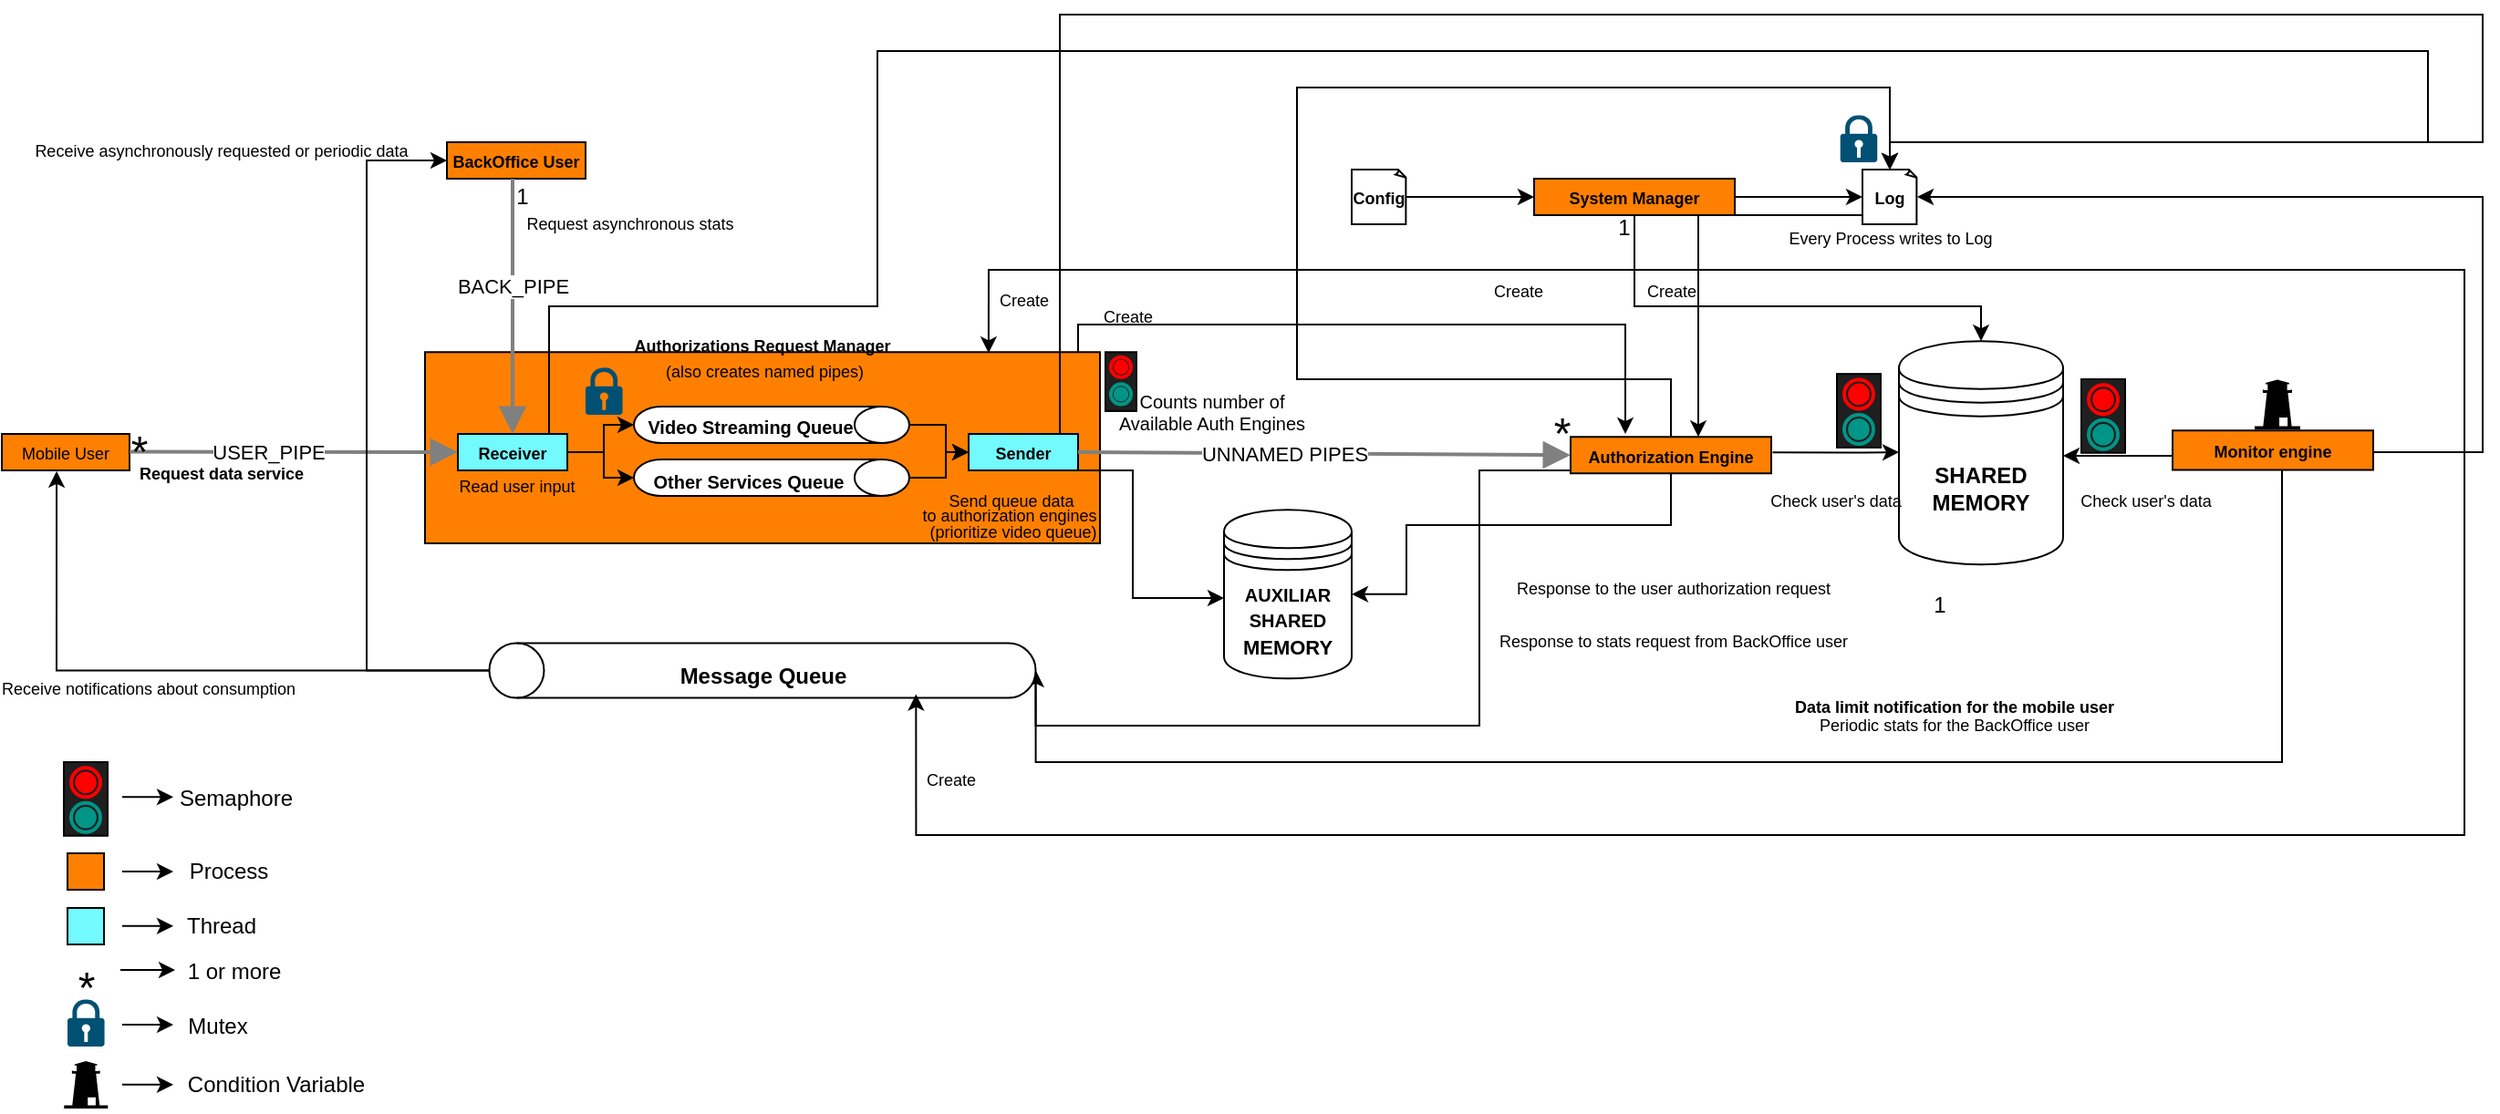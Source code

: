 <mxfile version="24.3.1" type="device">
  <diagram name="Page-1" id="FL82TSBoPm-eaRzAIv_8">
    <mxGraphModel dx="1059" dy="1589" grid="1" gridSize="10" guides="1" tooltips="1" connect="1" arrows="1" fold="1" page="1" pageScale="1" pageWidth="850" pageHeight="1100" math="0" shadow="0">
      <root>
        <mxCell id="0" />
        <mxCell id="1" parent="0" />
        <mxCell id="P8g3ugf__SappCPVDkcM-5" value="&lt;font style=&quot;font-size: 9px;&quot;&gt;Mobile User&lt;/font&gt;" style="rounded=0;whiteSpace=wrap;html=1;fillColor=#FF8000;" parent="1" vertex="1">
          <mxGeometry x="40" y="180" width="70" height="20" as="geometry" />
        </mxCell>
        <mxCell id="hxlqznGmigR07-VnnOmS-10" style="edgeStyle=orthogonalEdgeStyle;rounded=0;orthogonalLoop=1;jettySize=auto;html=1;" parent="1" source="jU4diwvXnVPjl-JNsbiU-17" edge="1">
          <mxGeometry relative="1" as="geometry">
            <mxPoint x="930" y="180" as="targetPoint" />
            <Array as="points">
              <mxPoint x="630" y="120" />
              <mxPoint x="930" y="120" />
              <mxPoint x="930" y="180" />
            </Array>
          </mxGeometry>
        </mxCell>
        <mxCell id="jU4diwvXnVPjl-JNsbiU-17" value="&lt;div&gt;&lt;b&gt;&lt;font style=&quot;font-size: 9px;&quot;&gt;Authorizations Request Manager&lt;/font&gt;&lt;/b&gt;&lt;/div&gt;&lt;div&gt;&lt;font style=&quot;font-size: 9px;&quot;&gt;&amp;nbsp;(also creates named pipes)&lt;/font&gt;&lt;br&gt;&lt;/div&gt;&lt;br&gt;&lt;div&gt;&lt;br&gt;&lt;/div&gt;&lt;div&gt;&lt;br&gt;&lt;/div&gt;&lt;div&gt;&lt;br&gt;&lt;/div&gt;&lt;div&gt;&lt;br&gt;&lt;/div&gt;&lt;div&gt;&lt;br&gt;&lt;/div&gt;&lt;div&gt;&lt;br&gt;&lt;/div&gt;" style="rounded=0;whiteSpace=wrap;html=1;fillColor=#FF8000;" parent="1" vertex="1">
          <mxGeometry x="272" y="135.13" width="370" height="104.87" as="geometry" />
        </mxCell>
        <mxCell id="jU4diwvXnVPjl-JNsbiU-7" value="" style="edgeStyle=none;html=1;strokeColor=#808080;endArrow=block;endSize=10;dashed=0;verticalAlign=bottom;strokeWidth=2;rounded=0;entryX=0;entryY=0.5;entryDx=0;entryDy=0;" parent="1" target="jU4diwvXnVPjl-JNsbiU-19" edge="1">
          <mxGeometry width="160" relative="1" as="geometry">
            <mxPoint x="110" y="189.8" as="sourcePoint" />
            <mxPoint x="240" y="190" as="targetPoint" />
          </mxGeometry>
        </mxCell>
        <mxCell id="jU4diwvXnVPjl-JNsbiU-9" value="USER_PIPE" style="edgeLabel;html=1;align=center;verticalAlign=middle;resizable=0;points=[];" parent="jU4diwvXnVPjl-JNsbiU-7" vertex="1" connectable="0">
          <mxGeometry x="-0.163" relative="1" as="geometry">
            <mxPoint as="offset" />
          </mxGeometry>
        </mxCell>
        <mxCell id="jU4diwvXnVPjl-JNsbiU-12" value="&lt;font style=&quot;font-size: 24px;&quot;&gt;*&lt;/font&gt;" style="text;html=1;align=center;verticalAlign=middle;resizable=0;points=[];autosize=1;strokeColor=none;fillColor=none;" parent="1" vertex="1">
          <mxGeometry x="100" y="170" width="30" height="40" as="geometry" />
        </mxCell>
        <mxCell id="jU4diwvXnVPjl-JNsbiU-19" value="&lt;b&gt;&lt;font style=&quot;font-size: 9px;&quot;&gt;Receiver&lt;/font&gt;&lt;/b&gt;" style="rounded=0;whiteSpace=wrap;html=1;fillColor=#73FAFF;" parent="1" vertex="1">
          <mxGeometry x="290" y="180" width="60" height="20" as="geometry" />
        </mxCell>
        <mxCell id="jU4diwvXnVPjl-JNsbiU-44" style="edgeStyle=orthogonalEdgeStyle;rounded=0;orthogonalLoop=1;jettySize=auto;html=1;entryX=0;entryY=0.5;entryDx=0;entryDy=0;" parent="1" source="jU4diwvXnVPjl-JNsbiU-24" target="jU4diwvXnVPjl-JNsbiU-34" edge="1">
          <mxGeometry relative="1" as="geometry" />
        </mxCell>
        <mxCell id="jU4diwvXnVPjl-JNsbiU-24" value="" style="shape=cylinder3;whiteSpace=wrap;html=1;boundedLbl=1;backgroundOutline=1;size=15;rotation=90;" parent="1" vertex="1">
          <mxGeometry x="451.99" y="99.53" width="20" height="150.95" as="geometry" />
        </mxCell>
        <mxCell id="jU4diwvXnVPjl-JNsbiU-28" value="&lt;div&gt;&lt;b&gt;SHARED&lt;/b&gt;&lt;/div&gt;&lt;div&gt;&lt;b&gt;MEMORY&lt;br&gt;&lt;/b&gt;&lt;/div&gt;" style="shape=datastore;whiteSpace=wrap;html=1;" parent="1" vertex="1">
          <mxGeometry x="1080" y="129.08" width="90" height="122.55" as="geometry" />
        </mxCell>
        <mxCell id="jU4diwvXnVPjl-JNsbiU-30" value="&lt;font style=&quot;font-size: 10px;&quot;&gt;Video Streaming Queue&lt;/font&gt;" style="text;strokeColor=none;fillColor=none;html=1;fontSize=24;fontStyle=1;verticalAlign=middle;align=center;" parent="1" vertex="1">
          <mxGeometry x="399" y="151.75" width="101" height="40" as="geometry" />
        </mxCell>
        <mxCell id="jU4diwvXnVPjl-JNsbiU-47" style="edgeStyle=orthogonalEdgeStyle;rounded=0;orthogonalLoop=1;jettySize=auto;html=1;entryX=0;entryY=0.5;entryDx=0;entryDy=0;" parent="1" source="jU4diwvXnVPjl-JNsbiU-45" target="jU4diwvXnVPjl-JNsbiU-34" edge="1">
          <mxGeometry relative="1" as="geometry" />
        </mxCell>
        <mxCell id="jU4diwvXnVPjl-JNsbiU-45" value="" style="shape=cylinder3;whiteSpace=wrap;html=1;boundedLbl=1;backgroundOutline=1;size=15;rotation=90;" parent="1" vertex="1">
          <mxGeometry x="451.99" y="128.53" width="20" height="150.95" as="geometry" />
        </mxCell>
        <mxCell id="jU4diwvXnVPjl-JNsbiU-32" value="&lt;font style=&quot;font-size: 10px;&quot;&gt;Other Services Queue&lt;br&gt;&lt;/font&gt;" style="text;strokeColor=none;fillColor=none;html=1;fontSize=24;fontStyle=1;verticalAlign=middle;align=center;" parent="1" vertex="1">
          <mxGeometry x="399" y="181.63" width="100" height="40" as="geometry" />
        </mxCell>
        <mxCell id="dbfNOSFVllEaUx88C3-K-10" style="edgeStyle=orthogonalEdgeStyle;rounded=0;orthogonalLoop=1;jettySize=auto;html=1;entryX=0.5;entryY=0;entryDx=0;entryDy=0;entryPerimeter=0;" parent="1" source="jU4diwvXnVPjl-JNsbiU-34" target="jU4diwvXnVPjl-JNsbiU-77" edge="1">
          <mxGeometry relative="1" as="geometry">
            <mxPoint x="1080" y="-40" as="targetPoint" />
            <Array as="points">
              <mxPoint x="620" y="-50" />
              <mxPoint x="1400" y="-50" />
              <mxPoint x="1400" y="20" />
              <mxPoint x="1075" y="20" />
            </Array>
          </mxGeometry>
        </mxCell>
        <mxCell id="hxlqznGmigR07-VnnOmS-8" style="edgeStyle=orthogonalEdgeStyle;rounded=0;orthogonalLoop=1;jettySize=auto;html=1;" parent="1" source="jU4diwvXnVPjl-JNsbiU-34" target="wo505oq4jTNtcLupM2g--77" edge="1">
          <mxGeometry relative="1" as="geometry">
            <mxPoint x="690" y="200" as="targetPoint" />
            <Array as="points">
              <mxPoint x="660" y="200" />
              <mxPoint x="660" y="270" />
            </Array>
          </mxGeometry>
        </mxCell>
        <mxCell id="jU4diwvXnVPjl-JNsbiU-34" value="&lt;b&gt;&lt;font style=&quot;font-size: 9px;&quot;&gt;Sender&lt;/font&gt;&lt;/b&gt;" style="rounded=0;whiteSpace=wrap;html=1;fillColor=#73FAFF;" parent="1" vertex="1">
          <mxGeometry x="570" y="180" width="60" height="20" as="geometry" />
        </mxCell>
        <mxCell id="jU4diwvXnVPjl-JNsbiU-37" style="edgeStyle=orthogonalEdgeStyle;rounded=0;orthogonalLoop=1;jettySize=auto;html=1;entryX=0.5;entryY=1;entryDx=0;entryDy=0;entryPerimeter=0;" parent="1" source="jU4diwvXnVPjl-JNsbiU-19" target="jU4diwvXnVPjl-JNsbiU-24" edge="1">
          <mxGeometry relative="1" as="geometry" />
        </mxCell>
        <mxCell id="jU4diwvXnVPjl-JNsbiU-46" style="edgeStyle=orthogonalEdgeStyle;rounded=0;orthogonalLoop=1;jettySize=auto;html=1;entryX=0.5;entryY=1;entryDx=0;entryDy=0;entryPerimeter=0;" parent="1" source="jU4diwvXnVPjl-JNsbiU-19" target="jU4diwvXnVPjl-JNsbiU-45" edge="1">
          <mxGeometry relative="1" as="geometry" />
        </mxCell>
        <mxCell id="jU4diwvXnVPjl-JNsbiU-69" style="edgeStyle=orthogonalEdgeStyle;rounded=0;orthogonalLoop=1;jettySize=auto;html=1;entryX=0.5;entryY=1;entryDx=0;entryDy=0;entryPerimeter=0;" parent="1" source="jU4diwvXnVPjl-JNsbiU-48" target="jU4diwvXnVPjl-JNsbiU-61" edge="1">
          <mxGeometry relative="1" as="geometry">
            <mxPoint x="786" y="350" as="targetPoint" />
            <Array as="points">
              <mxPoint x="850" y="200" />
              <mxPoint x="850" y="340" />
              <mxPoint x="607" y="340" />
            </Array>
          </mxGeometry>
        </mxCell>
        <mxCell id="dbfNOSFVllEaUx88C3-K-12" style="edgeStyle=orthogonalEdgeStyle;rounded=0;orthogonalLoop=1;jettySize=auto;html=1;entryX=0.5;entryY=0;entryDx=0;entryDy=0;entryPerimeter=0;" parent="1" source="jU4diwvXnVPjl-JNsbiU-48" target="jU4diwvXnVPjl-JNsbiU-77" edge="1">
          <mxGeometry relative="1" as="geometry">
            <mxPoint x="1070" y="-20" as="targetPoint" />
            <Array as="points">
              <mxPoint x="955" y="150" />
              <mxPoint x="750" y="150" />
              <mxPoint x="750" y="-10" />
              <mxPoint x="1075" y="-10" />
            </Array>
          </mxGeometry>
        </mxCell>
        <mxCell id="jU4diwvXnVPjl-JNsbiU-49" value="&lt;font style=&quot;font-size: 24px;&quot;&gt;*&lt;/font&gt;" style="text;html=1;align=center;verticalAlign=middle;resizable=0;points=[];autosize=1;strokeColor=none;fillColor=none;" parent="1" vertex="1">
          <mxGeometry x="880" y="159.75" width="30" height="40" as="geometry" />
        </mxCell>
        <mxCell id="jU4diwvXnVPjl-JNsbiU-52" value="&lt;b&gt;&lt;font style=&quot;font-size: 9px;&quot;&gt;BackOffice User&lt;/font&gt;&lt;/b&gt;" style="rounded=0;whiteSpace=wrap;html=1;fillColor=#FF8000;" parent="1" vertex="1">
          <mxGeometry x="284" y="20" width="76" height="20" as="geometry" />
        </mxCell>
        <mxCell id="jU4diwvXnVPjl-JNsbiU-53" value="" style="edgeStyle=none;html=1;strokeColor=#808080;endArrow=block;endSize=10;dashed=0;verticalAlign=bottom;strokeWidth=2;rounded=0;entryX=0.5;entryY=0;entryDx=0;entryDy=0;" parent="1" target="jU4diwvXnVPjl-JNsbiU-19" edge="1">
          <mxGeometry width="160" relative="1" as="geometry">
            <mxPoint x="320" y="40" as="sourcePoint" />
            <mxPoint x="306.76" y="110" as="targetPoint" />
          </mxGeometry>
        </mxCell>
        <mxCell id="jU4diwvXnVPjl-JNsbiU-54" value="BACK_PIPE" style="edgeLabel;html=1;align=center;verticalAlign=middle;resizable=0;points=[];" parent="jU4diwvXnVPjl-JNsbiU-53" vertex="1" connectable="0">
          <mxGeometry x="-0.163" relative="1" as="geometry">
            <mxPoint as="offset" />
          </mxGeometry>
        </mxCell>
        <mxCell id="jU4diwvXnVPjl-JNsbiU-57" value="1" style="text;html=1;align=center;verticalAlign=middle;resizable=0;points=[];autosize=1;strokeColor=none;fillColor=none;" parent="1" vertex="1">
          <mxGeometry x="310" y="35" width="30" height="30" as="geometry" />
        </mxCell>
        <mxCell id="jU4diwvXnVPjl-JNsbiU-65" style="edgeStyle=orthogonalEdgeStyle;rounded=0;orthogonalLoop=1;jettySize=auto;html=1;entryX=0.5;entryY=1;entryDx=0;entryDy=0;entryPerimeter=0;" parent="1" target="jU4diwvXnVPjl-JNsbiU-61" edge="1">
          <mxGeometry relative="1" as="geometry">
            <mxPoint x="610" y="310" as="targetPoint" />
            <mxPoint x="1290" y="200" as="sourcePoint" />
            <Array as="points">
              <mxPoint x="1290" y="200" />
              <mxPoint x="1290" y="360" />
              <mxPoint x="607" y="360" />
            </Array>
          </mxGeometry>
        </mxCell>
        <mxCell id="jU4diwvXnVPjl-JNsbiU-60" style="edgeStyle=orthogonalEdgeStyle;rounded=0;orthogonalLoop=1;jettySize=auto;html=1;exitX=0.182;exitY=0.825;exitDx=0;exitDy=0;exitPerimeter=0;" parent="1" source="wo505oq4jTNtcLupM2g--2" edge="1">
          <mxGeometry relative="1" as="geometry">
            <mxPoint x="1030" y="190.75" as="sourcePoint" />
            <mxPoint x="1170" y="192" as="targetPoint" />
            <Array as="points">
              <mxPoint x="1230" y="196" />
              <mxPoint x="1230" y="192" />
            </Array>
          </mxGeometry>
        </mxCell>
        <mxCell id="jU4diwvXnVPjl-JNsbiU-75" style="edgeStyle=orthogonalEdgeStyle;rounded=0;orthogonalLoop=1;jettySize=auto;html=1;entryX=0.429;entryY=1.02;entryDx=0;entryDy=0;entryPerimeter=0;" parent="1" source="jU4diwvXnVPjl-JNsbiU-61" target="P8g3ugf__SappCPVDkcM-5" edge="1">
          <mxGeometry relative="1" as="geometry">
            <mxPoint x="60" y="309.76" as="targetPoint" />
            <Array as="points">
              <mxPoint x="70" y="310" />
            </Array>
          </mxGeometry>
        </mxCell>
        <mxCell id="jU4diwvXnVPjl-JNsbiU-76" style="edgeStyle=orthogonalEdgeStyle;rounded=0;orthogonalLoop=1;jettySize=auto;html=1;entryX=0;entryY=0.5;entryDx=0;entryDy=0;" parent="1" source="jU4diwvXnVPjl-JNsbiU-61" target="jU4diwvXnVPjl-JNsbiU-52" edge="1">
          <mxGeometry relative="1" as="geometry">
            <mxPoint x="280" y="30" as="targetPoint" />
            <Array as="points">
              <mxPoint x="240" y="310" />
              <mxPoint x="240" y="30" />
            </Array>
          </mxGeometry>
        </mxCell>
        <mxCell id="jU4diwvXnVPjl-JNsbiU-61" value="" style="shape=cylinder3;whiteSpace=wrap;html=1;boundedLbl=1;backgroundOutline=1;size=15;rotation=-90;" parent="1" vertex="1">
          <mxGeometry x="441.99" y="160" width="30" height="299.52" as="geometry" />
        </mxCell>
        <mxCell id="jU4diwvXnVPjl-JNsbiU-64" value="&lt;font style=&quot;font-size: 12px;&quot;&gt;Message Queue&lt;font&gt;&lt;br&gt;&lt;/font&gt;&lt;/font&gt;" style="text;strokeColor=none;fillColor=none;html=1;fontSize=24;fontStyle=1;verticalAlign=middle;align=center;" parent="1" vertex="1">
          <mxGeometry x="406.99" y="288.76" width="100" height="40" as="geometry" />
        </mxCell>
        <mxCell id="jU4diwvXnVPjl-JNsbiU-66" value="&lt;div&gt;&lt;font style=&quot;font-size: 9px;&quot;&gt;Data limit notification for the mobile user&lt;/font&gt;&lt;/div&gt;" style="text;strokeColor=none;fillColor=none;html=1;fontSize=24;fontStyle=1;verticalAlign=middle;align=center;" parent="1" vertex="1">
          <mxGeometry x="960" y="300" width="300" height="50" as="geometry" />
        </mxCell>
        <mxCell id="jU4diwvXnVPjl-JNsbiU-68" value="&lt;div&gt;&lt;font style=&quot;font-size: 9px;&quot;&gt;Periodic stats for the BackOffice user&lt;font&gt;&lt;br&gt;&lt;/font&gt;&lt;/font&gt;&lt;/div&gt;" style="text;strokeColor=none;fillColor=none;html=1;fontSize=24;fontStyle=0;verticalAlign=middle;align=center;" parent="1" vertex="1">
          <mxGeometry x="960" y="310" width="300" height="50" as="geometry" />
        </mxCell>
        <mxCell id="jU4diwvXnVPjl-JNsbiU-71" value="&lt;div&gt;&lt;font style=&quot;font-size: 9px;&quot;&gt;Response to the user authorization request&lt;font&gt;&lt;font&gt;&lt;br&gt;&lt;/font&gt;&lt;/font&gt;&lt;/font&gt;&lt;/div&gt;&lt;div&gt;&lt;font style=&quot;font-size: 9px;&quot;&gt;&lt;font&gt;&lt;font&gt;Response to stats request from BackOffice user&lt;br&gt;&lt;/font&gt;&lt;/font&gt;&lt;/font&gt;&lt;/div&gt;" style="text;strokeColor=none;fillColor=none;html=1;fontSize=24;fontStyle=0;verticalAlign=middle;align=center;rotation=0;" parent="1" vertex="1">
          <mxGeometry x="886" y="258.76" width="140" height="30" as="geometry" />
        </mxCell>
        <mxCell id="jU4diwvXnVPjl-JNsbiU-74" style="edgeStyle=orthogonalEdgeStyle;rounded=0;orthogonalLoop=1;jettySize=auto;html=1;entryX=0.835;entryY=0.005;entryDx=0;entryDy=0;entryPerimeter=0;" parent="1" target="jU4diwvXnVPjl-JNsbiU-17" edge="1">
          <mxGeometry relative="1" as="geometry">
            <mxPoint x="900.86" y="60" as="sourcePoint" />
            <mxPoint x="580" y="80" as="targetPoint" />
            <Array as="points">
              <mxPoint x="935" y="60" />
              <mxPoint x="935" y="90" />
              <mxPoint x="581" y="90" />
            </Array>
          </mxGeometry>
        </mxCell>
        <mxCell id="jU4diwvXnVPjl-JNsbiU-91" style="edgeStyle=orthogonalEdgeStyle;rounded=0;orthogonalLoop=1;jettySize=auto;html=1;entryX=0.5;entryY=0;entryDx=0;entryDy=0;" parent="1" source="jU4diwvXnVPjl-JNsbiU-73" target="jU4diwvXnVPjl-JNsbiU-28" edge="1">
          <mxGeometry relative="1" as="geometry">
            <Array as="points">
              <mxPoint x="935" y="110" />
              <mxPoint x="1125" y="110" />
            </Array>
          </mxGeometry>
        </mxCell>
        <mxCell id="jU4diwvXnVPjl-JNsbiU-92" style="edgeStyle=orthogonalEdgeStyle;rounded=0;orthogonalLoop=1;jettySize=auto;html=1;" parent="1" source="fTc552RHnCqsJCtwMoLn-5" target="jU4diwvXnVPjl-JNsbiU-48" edge="1">
          <mxGeometry relative="1" as="geometry">
            <mxPoint x="969.96" y="180" as="targetPoint" />
            <mxPoint x="1010" y="60" as="sourcePoint" />
            <Array as="points">
              <mxPoint x="970" y="60" />
            </Array>
          </mxGeometry>
        </mxCell>
        <mxCell id="jU4diwvXnVPjl-JNsbiU-98" style="edgeStyle=orthogonalEdgeStyle;rounded=0;orthogonalLoop=1;jettySize=auto;html=1;entryX=0.066;entryY=0.781;entryDx=0;entryDy=0;entryPerimeter=0;" parent="1" source="jU4diwvXnVPjl-JNsbiU-81" target="jU4diwvXnVPjl-JNsbiU-61" edge="1">
          <mxGeometry relative="1" as="geometry">
            <mxPoint x="540" y="330" as="targetPoint" />
            <mxPoint x="962.5" y="80" as="sourcePoint" />
            <Array as="points">
              <mxPoint x="935" y="90" />
              <mxPoint x="1390" y="90" />
              <mxPoint x="1390" y="400" />
              <mxPoint x="541" y="400" />
            </Array>
          </mxGeometry>
        </mxCell>
        <mxCell id="jU4diwvXnVPjl-JNsbiU-73" value="&lt;b&gt;&lt;font style=&quot;font-size: 9px;&quot;&gt;System Manager&lt;font&gt;&lt;font&gt;&lt;br&gt;&lt;/font&gt;&lt;/font&gt;&lt;/font&gt;&lt;/b&gt;" style="rounded=0;whiteSpace=wrap;html=1;fillColor=#FF8000;" parent="1" vertex="1">
          <mxGeometry x="880" y="40" width="110" height="20" as="geometry" />
        </mxCell>
        <mxCell id="jU4diwvXnVPjl-JNsbiU-77" value="&lt;b&gt;&lt;font style=&quot;font-size: 9px;&quot;&gt;Log&lt;/font&gt;&lt;/b&gt;" style="whiteSpace=wrap;html=1;shape=mxgraph.basic.document" parent="1" vertex="1">
          <mxGeometry x="1060" y="35" width="30" height="30" as="geometry" />
        </mxCell>
        <mxCell id="jU4diwvXnVPjl-JNsbiU-79" style="edgeStyle=orthogonalEdgeStyle;rounded=0;orthogonalLoop=1;jettySize=auto;html=1;" parent="1" source="jU4diwvXnVPjl-JNsbiU-78" target="jU4diwvXnVPjl-JNsbiU-73" edge="1">
          <mxGeometry relative="1" as="geometry" />
        </mxCell>
        <mxCell id="jU4diwvXnVPjl-JNsbiU-78" value="&lt;b&gt;&lt;font style=&quot;font-size: 9px;&quot;&gt;Config&lt;/font&gt;&lt;/b&gt;" style="whiteSpace=wrap;html=1;shape=mxgraph.basic.document" parent="1" vertex="1">
          <mxGeometry x="780" y="35" width="30" height="30" as="geometry" />
        </mxCell>
        <mxCell id="jU4diwvXnVPjl-JNsbiU-80" style="edgeStyle=orthogonalEdgeStyle;rounded=0;orthogonalLoop=1;jettySize=auto;html=1;entryX=0;entryY=0.5;entryDx=0;entryDy=0;entryPerimeter=0;" parent="1" source="jU4diwvXnVPjl-JNsbiU-73" target="jU4diwvXnVPjl-JNsbiU-77" edge="1">
          <mxGeometry relative="1" as="geometry" />
        </mxCell>
        <mxCell id="jU4diwvXnVPjl-JNsbiU-81" value="1" style="text;html=1;align=center;verticalAlign=middle;resizable=0;points=[];autosize=1;strokeColor=none;fillColor=none;" parent="1" vertex="1">
          <mxGeometry x="914" y="52" width="30" height="30" as="geometry" />
        </mxCell>
        <mxCell id="jU4diwvXnVPjl-JNsbiU-84" value="&lt;div&gt;&lt;font style=&quot;font-size: 9px;&quot;&gt;Request data service &lt;/font&gt;&lt;/div&gt;" style="text;strokeColor=none;fillColor=none;html=1;fontSize=24;fontStyle=1;verticalAlign=middle;align=center;rotation=0;" parent="1" vertex="1">
          <mxGeometry x="90" y="181.63" width="140" height="30" as="geometry" />
        </mxCell>
        <mxCell id="jU4diwvXnVPjl-JNsbiU-85" value="&lt;div&gt;&lt;font style=&quot;font-size: 9px;&quot;&gt;&lt;span style=&quot;font-weight: normal;&quot;&gt;Receive notifications about consumption&lt;/span&gt;&lt;br&gt;&lt;/font&gt;&lt;/div&gt;" style="text;strokeColor=none;fillColor=none;html=1;fontSize=24;fontStyle=1;verticalAlign=middle;align=center;rotation=0;" parent="1" vertex="1">
          <mxGeometry x="50" y="300" width="140" height="30" as="geometry" />
        </mxCell>
        <mxCell id="jU4diwvXnVPjl-JNsbiU-86" value="&lt;div&gt;&lt;font style=&quot;font-size: 9px;&quot;&gt;&lt;span style=&quot;font-weight: normal;&quot;&gt;Request asynchronous stats&lt;/span&gt;&lt;br&gt;&lt;/font&gt;&lt;/div&gt;" style="text;strokeColor=none;fillColor=none;html=1;fontSize=24;fontStyle=1;verticalAlign=middle;align=center;rotation=0;" parent="1" vertex="1">
          <mxGeometry x="313.99" y="45" width="140" height="30" as="geometry" />
        </mxCell>
        <mxCell id="jU4diwvXnVPjl-JNsbiU-87" value="&lt;div&gt;&lt;font style=&quot;font-size: 9px;&quot;&gt;Receive asynchronously requested or periodic data &lt;/font&gt;&lt;/div&gt;" style="text;strokeColor=none;fillColor=none;html=1;fontSize=24;fontStyle=0;verticalAlign=middle;align=center;rotation=0;" parent="1" vertex="1">
          <mxGeometry x="90" y="5" width="140" height="30" as="geometry" />
        </mxCell>
        <mxCell id="jU4diwvXnVPjl-JNsbiU-89" value="&lt;div&gt;&lt;font style=&quot;font-size: 9px;&quot;&gt;Create &lt;/font&gt;&lt;/div&gt;" style="text;strokeColor=none;fillColor=none;html=1;fontSize=24;fontStyle=0;verticalAlign=middle;align=center;rotation=0;" parent="1" vertex="1">
          <mxGeometry x="490" y="350" width="140" height="30" as="geometry" />
        </mxCell>
        <mxCell id="jU4diwvXnVPjl-JNsbiU-93" value="&lt;div&gt;&lt;font style=&quot;font-size: 9px;&quot;&gt;Create &lt;/font&gt;&lt;/div&gt;" style="text;strokeColor=none;fillColor=none;html=1;fontSize=24;fontStyle=0;verticalAlign=middle;align=center;rotation=0;" parent="1" vertex="1">
          <mxGeometry x="856" y="82" width="30" height="30" as="geometry" />
        </mxCell>
        <mxCell id="jU4diwvXnVPjl-JNsbiU-94" value="&lt;div&gt;&lt;font style=&quot;font-size: 9px;&quot;&gt;Create &lt;/font&gt;&lt;/div&gt;" style="text;strokeColor=none;fillColor=none;html=1;fontSize=24;fontStyle=0;verticalAlign=middle;align=center;rotation=0;" parent="1" vertex="1">
          <mxGeometry x="585" y="87.45" width="30" height="30" as="geometry" />
        </mxCell>
        <mxCell id="jU4diwvXnVPjl-JNsbiU-104" value="&lt;div&gt;&lt;font style=&quot;font-size: 9px;&quot;&gt;Create &lt;/font&gt;&lt;/div&gt;" style="text;strokeColor=none;fillColor=none;html=1;fontSize=24;fontStyle=0;verticalAlign=middle;align=center;rotation=0;" parent="1" vertex="1">
          <mxGeometry x="642" y="96.42" width="30" height="30" as="geometry" />
        </mxCell>
        <mxCell id="jU4diwvXnVPjl-JNsbiU-106" value="&lt;div&gt;&lt;font style=&quot;font-size: 9px;&quot;&gt;&lt;span style=&quot;font-weight: normal;&quot;&gt;Check user&#39;s data&lt;/span&gt;&lt;br&gt;&lt;/font&gt;&lt;/div&gt;" style="text;strokeColor=none;fillColor=none;html=1;fontSize=24;fontStyle=1;verticalAlign=middle;align=center;rotation=0;" parent="1" vertex="1">
          <mxGeometry x="1030" y="196.95" width="30" height="30" as="geometry" />
        </mxCell>
        <mxCell id="dbfNOSFVllEaUx88C3-K-11" style="edgeStyle=orthogonalEdgeStyle;rounded=0;orthogonalLoop=1;jettySize=auto;html=1;entryX=0.5;entryY=0;entryDx=0;entryDy=0;entryPerimeter=0;" parent="1" target="jU4diwvXnVPjl-JNsbiU-77" edge="1">
          <mxGeometry relative="1" as="geometry">
            <mxPoint x="570" y="-30" as="targetPoint" />
            <mxPoint x="330" y="180" as="sourcePoint" />
            <Array as="points">
              <mxPoint x="340" y="180" />
              <mxPoint x="340" y="110" />
              <mxPoint x="520" y="110" />
              <mxPoint x="520" y="-30" />
              <mxPoint x="1370" y="-30" />
              <mxPoint x="1370" y="20" />
              <mxPoint x="1075" y="20" />
            </Array>
          </mxGeometry>
        </mxCell>
        <mxCell id="jU4diwvXnVPjl-JNsbiU-108" value="&lt;div&gt;&lt;font style=&quot;font-size: 9px;&quot;&gt;&lt;span style=&quot;font-weight: normal;&quot;&gt;Read user input&lt;/span&gt;&lt;br&gt;&lt;/font&gt;&lt;/div&gt;" style="text;strokeColor=none;fillColor=none;html=1;fontSize=24;fontStyle=1;verticalAlign=middle;align=center;rotation=0;" parent="1" vertex="1">
          <mxGeometry x="252" y="188.75" width="140" height="30" as="geometry" />
        </mxCell>
        <mxCell id="jU4diwvXnVPjl-JNsbiU-109" value="&lt;div&gt;&lt;font style=&quot;font-size: 9px;&quot;&gt;&lt;span style=&quot;font-weight: normal;&quot;&gt;Send queue data &lt;/span&gt;&lt;/font&gt;&lt;/div&gt;" style="text;strokeColor=none;fillColor=none;html=1;fontSize=24;fontStyle=1;verticalAlign=middle;align=center;rotation=0;" parent="1" vertex="1">
          <mxGeometry x="539.05" y="199.75" width="108" height="24.39" as="geometry" />
        </mxCell>
        <mxCell id="jU4diwvXnVPjl-JNsbiU-111" value="&lt;div&gt;&lt;font style=&quot;font-size: 9px;&quot;&gt;&lt;span style=&quot;font-weight: normal;&quot;&gt;to authorization engines&lt;br&gt;&lt;/span&gt;&lt;/font&gt;&lt;/div&gt;" style="text;strokeColor=none;fillColor=none;html=1;fontSize=24;fontStyle=1;verticalAlign=middle;align=center;rotation=0;" parent="1" vertex="1">
          <mxGeometry x="522" y="204.63" width="140" height="30" as="geometry" />
        </mxCell>
        <mxCell id="jU4diwvXnVPjl-JNsbiU-112" value="&lt;div&gt;&lt;font style=&quot;font-size: 9px;&quot;&gt;&lt;span style=&quot;font-weight: normal;&quot;&gt;(prioritize video queue)&lt;br&gt;&lt;/span&gt;&lt;/font&gt;&lt;/div&gt;" style="text;strokeColor=none;fillColor=none;html=1;fontSize=24;fontStyle=1;verticalAlign=middle;align=center;rotation=0;" parent="1" vertex="1">
          <mxGeometry x="524" y="214.39" width="140" height="30" as="geometry" />
        </mxCell>
        <mxCell id="Jxll_ePt-7AtNXlNrAwI-100" value="&lt;div&gt;&lt;font style=&quot;font-size: 9px;&quot;&gt;Create &lt;/font&gt;&lt;/div&gt;" style="text;strokeColor=none;fillColor=none;html=1;fontSize=24;fontStyle=0;verticalAlign=middle;align=center;rotation=0;" parent="1" vertex="1">
          <mxGeometry x="940" y="82" width="30" height="30" as="geometry" />
        </mxCell>
        <mxCell id="fTc552RHnCqsJCtwMoLn-5" value="&lt;div&gt;&lt;font style=&quot;font-size: 9px;&quot;&gt;Every Process writes to Log &lt;/font&gt;&lt;/div&gt;" style="text;strokeColor=none;fillColor=none;html=1;fontSize=24;fontStyle=0;verticalAlign=middle;align=center;rotation=0;" parent="1" vertex="1">
          <mxGeometry x="1060" y="53" width="30" height="30" as="geometry" />
        </mxCell>
        <mxCell id="jCM-vO15EgA7j8KKuvOU-1" value="" style="whiteSpace=wrap;html=1;aspect=fixed;fillColor=#73FAFF;" parent="1" vertex="1">
          <mxGeometry x="76" y="440" width="20" height="20" as="geometry" />
        </mxCell>
        <mxCell id="jCM-vO15EgA7j8KKuvOU-5" value="" style="whiteSpace=wrap;html=1;aspect=fixed;fillColor=#FF8000;strokeColor=#000000;fontColor=#000000;" parent="1" vertex="1">
          <mxGeometry x="76" y="410" width="20" height="20" as="geometry" />
        </mxCell>
        <mxCell id="jCM-vO15EgA7j8KKuvOU-43" value="" style="rounded=0;whiteSpace=wrap;html=1;fillColor=#1F1F1F;" parent="1" vertex="1">
          <mxGeometry x="74" y="360" width="24" height="40.38" as="geometry" />
        </mxCell>
        <mxCell id="jCM-vO15EgA7j8KKuvOU-44" value="" style="dashed=0;labelPosition=right;align=left;shape=mxgraph.gmdl.radiobutton;strokeColor=#009587;fillColor=#009587;strokeWidth=2;aspect=fixed;sketch=0;html=1;" parent="1" vertex="1">
          <mxGeometry x="78" y="382.38" width="16" height="16" as="geometry" />
        </mxCell>
        <mxCell id="jCM-vO15EgA7j8KKuvOU-45" value="" style="dashed=0;labelPosition=right;align=left;shape=mxgraph.gmdl.radiobutton;strokeColor=#FF0000;fillColor=#FF0000;strokeWidth=2;aspect=fixed;sketch=0;html=1;" parent="1" vertex="1">
          <mxGeometry x="78" y="363.14" width="16" height="16" as="geometry" />
        </mxCell>
        <mxCell id="jCM-vO15EgA7j8KKuvOU-46" value="" style="endArrow=classic;html=1;rounded=0;" parent="1" edge="1">
          <mxGeometry width="50" height="50" relative="1" as="geometry">
            <mxPoint x="106" y="420" as="sourcePoint" />
            <mxPoint x="134" y="420" as="targetPoint" />
          </mxGeometry>
        </mxCell>
        <mxCell id="jCM-vO15EgA7j8KKuvOU-47" value="Process" style="text;html=1;align=center;verticalAlign=middle;resizable=0;points=[];autosize=1;strokeColor=none;fillColor=none;" parent="1" vertex="1">
          <mxGeometry x="129" y="405" width="70" height="30" as="geometry" />
        </mxCell>
        <mxCell id="jCM-vO15EgA7j8KKuvOU-48" value="" style="endArrow=classic;html=1;rounded=0;" parent="1" edge="1">
          <mxGeometry width="50" height="50" relative="1" as="geometry">
            <mxPoint x="106" y="449.9" as="sourcePoint" />
            <mxPoint x="134" y="449.9" as="targetPoint" />
          </mxGeometry>
        </mxCell>
        <mxCell id="jCM-vO15EgA7j8KKuvOU-49" value="Thread" style="text;html=1;align=center;verticalAlign=middle;resizable=0;points=[];autosize=1;strokeColor=none;fillColor=none;" parent="1" vertex="1">
          <mxGeometry x="130" y="435" width="60" height="30" as="geometry" />
        </mxCell>
        <mxCell id="jCM-vO15EgA7j8KKuvOU-50" value="" style="endArrow=classic;html=1;rounded=0;" parent="1" edge="1">
          <mxGeometry width="50" height="50" relative="1" as="geometry">
            <mxPoint x="106" y="379.14" as="sourcePoint" />
            <mxPoint x="134" y="379.14" as="targetPoint" />
          </mxGeometry>
        </mxCell>
        <mxCell id="jCM-vO15EgA7j8KKuvOU-51" value="Semaphore" style="text;html=1;align=center;verticalAlign=middle;resizable=0;points=[];autosize=1;strokeColor=none;fillColor=none;" parent="1" vertex="1">
          <mxGeometry x="123" y="365.19" width="90" height="30" as="geometry" />
        </mxCell>
        <mxCell id="WA-7Djyi4mXW4e73ysLg-1" value="&lt;font style=&quot;font-size: 24px;&quot;&gt;*&lt;/font&gt;" style="text;html=1;align=center;verticalAlign=middle;resizable=0;points=[];autosize=1;strokeColor=none;fillColor=none;" parent="1" vertex="1">
          <mxGeometry x="71" y="464" width="30" height="40" as="geometry" />
        </mxCell>
        <mxCell id="WA-7Djyi4mXW4e73ysLg-3" value="" style="endArrow=classic;html=1;rounded=0;" parent="1" edge="1">
          <mxGeometry width="50" height="50" relative="1" as="geometry">
            <mxPoint x="105" y="474" as="sourcePoint" />
            <mxPoint x="135" y="474" as="targetPoint" />
          </mxGeometry>
        </mxCell>
        <mxCell id="WA-7Djyi4mXW4e73ysLg-4" value="1 or more" style="text;html=1;align=center;verticalAlign=middle;resizable=0;points=[];autosize=1;strokeColor=none;fillColor=none;" parent="1" vertex="1">
          <mxGeometry x="132" y="460" width="70" height="30" as="geometry" />
        </mxCell>
        <mxCell id="dbfNOSFVllEaUx88C3-K-7" value="" style="rounded=0;whiteSpace=wrap;html=1;fillColor=#1F1F1F;" parent="1" vertex="1">
          <mxGeometry x="645" y="135.13" width="17" height="32.33" as="geometry" />
        </mxCell>
        <mxCell id="dbfNOSFVllEaUx88C3-K-8" value="" style="dashed=0;labelPosition=right;align=left;shape=mxgraph.gmdl.radiobutton;strokeColor=#FF0000;fillColor=#FF0000;strokeWidth=2;aspect=fixed;sketch=0;html=1;" parent="1" vertex="1">
          <mxGeometry x="647.96" y="137.84" width="11.09" height="11.09" as="geometry" />
        </mxCell>
        <mxCell id="dbfNOSFVllEaUx88C3-K-9" value="" style="dashed=0;labelPosition=right;align=left;shape=mxgraph.gmdl.radiobutton;strokeColor=#009587;fillColor=#009587;strokeWidth=2;aspect=fixed;sketch=0;html=1;" parent="1" vertex="1">
          <mxGeometry x="647.97" y="152.66" width="11.09" height="11.09" as="geometry" />
        </mxCell>
        <mxCell id="dbfNOSFVllEaUx88C3-K-13" style="edgeStyle=orthogonalEdgeStyle;rounded=0;orthogonalLoop=1;jettySize=auto;html=1;entryX=1;entryY=0.5;entryDx=0;entryDy=0;entryPerimeter=0;" parent="1" target="jU4diwvXnVPjl-JNsbiU-77" edge="1">
          <mxGeometry relative="1" as="geometry">
            <Array as="points">
              <mxPoint x="1400" y="190" />
              <mxPoint x="1400" y="50" />
            </Array>
            <mxPoint x="1340" y="190" as="sourcePoint" />
          </mxGeometry>
        </mxCell>
        <mxCell id="wo505oq4jTNtcLupM2g--2" value="&lt;b&gt;&lt;font style=&quot;font-size: 9px;&quot;&gt;Monitor engine&lt;font&gt;&lt;br&gt;&lt;/font&gt;&lt;/font&gt;&lt;/b&gt;" style="rounded=0;whiteSpace=wrap;html=1;fillColor=#FF8000;" parent="1" vertex="1">
          <mxGeometry x="1230" y="178.12" width="110" height="21.63" as="geometry" />
        </mxCell>
        <mxCell id="wo505oq4jTNtcLupM2g--18" value="1" style="text;html=1;align=center;verticalAlign=middle;resizable=0;points=[];autosize=1;strokeColor=none;fillColor=none;" parent="1" vertex="1">
          <mxGeometry x="1087" y="258.76" width="30" height="30" as="geometry" />
        </mxCell>
        <mxCell id="wo505oq4jTNtcLupM2g--46" value="" style="rounded=0;whiteSpace=wrap;html=1;fillColor=#1F1F1F;" parent="1" vertex="1">
          <mxGeometry x="1180" y="150" width="24" height="40.38" as="geometry" />
        </mxCell>
        <mxCell id="wo505oq4jTNtcLupM2g--47" value="" style="dashed=0;labelPosition=right;align=left;shape=mxgraph.gmdl.radiobutton;strokeColor=#009587;fillColor=#009587;strokeWidth=2;aspect=fixed;sketch=0;html=1;" parent="1" vertex="1">
          <mxGeometry x="1184" y="172.38" width="16" height="16" as="geometry" />
        </mxCell>
        <mxCell id="wo505oq4jTNtcLupM2g--48" value="" style="dashed=0;labelPosition=right;align=left;shape=mxgraph.gmdl.radiobutton;strokeColor=#FF0000;fillColor=#FF0000;strokeWidth=2;aspect=fixed;sketch=0;html=1;" parent="1" vertex="1">
          <mxGeometry x="1184" y="153.14" width="16" height="16" as="geometry" />
        </mxCell>
        <mxCell id="wo505oq4jTNtcLupM2g--67" value="" style="rounded=0;whiteSpace=wrap;html=1;fillColor=#1F1F1F;" parent="1" vertex="1">
          <mxGeometry x="1046" y="147.08" width="24" height="40.38" as="geometry" />
        </mxCell>
        <mxCell id="wo505oq4jTNtcLupM2g--68" value="" style="dashed=0;labelPosition=right;align=left;shape=mxgraph.gmdl.radiobutton;strokeColor=#009587;fillColor=#009587;strokeWidth=2;aspect=fixed;sketch=0;html=1;" parent="1" vertex="1">
          <mxGeometry x="1050" y="169.46" width="16" height="16" as="geometry" />
        </mxCell>
        <mxCell id="wo505oq4jTNtcLupM2g--69" value="" style="dashed=0;labelPosition=right;align=left;shape=mxgraph.gmdl.radiobutton;strokeColor=#FF0000;fillColor=#FF0000;strokeWidth=2;aspect=fixed;sketch=0;html=1;" parent="1" vertex="1">
          <mxGeometry x="1050" y="150.22" width="16" height="16" as="geometry" />
        </mxCell>
        <mxCell id="hxlqznGmigR07-VnnOmS-7" style="edgeStyle=orthogonalEdgeStyle;rounded=0;orthogonalLoop=1;jettySize=auto;html=1;entryX=1;entryY=0.5;entryDx=0;entryDy=0;" parent="1" source="jU4diwvXnVPjl-JNsbiU-48" target="wo505oq4jTNtcLupM2g--77" edge="1">
          <mxGeometry relative="1" as="geometry">
            <mxPoint x="800" y="280" as="targetPoint" />
            <Array as="points">
              <mxPoint x="955" y="230" />
              <mxPoint x="810" y="230" />
              <mxPoint x="810" y="268" />
            </Array>
          </mxGeometry>
        </mxCell>
        <mxCell id="jU4diwvXnVPjl-JNsbiU-48" value="&lt;b&gt;&lt;font style=&quot;font-size: 9px;&quot;&gt;Authorization Engine&lt;br&gt;&lt;/font&gt;&lt;/b&gt;" style="rounded=0;whiteSpace=wrap;html=1;fillColor=#FF8000;" parent="1" vertex="1">
          <mxGeometry x="900" y="181.63" width="110" height="20" as="geometry" />
        </mxCell>
        <mxCell id="wo505oq4jTNtcLupM2g--77" value="&lt;div&gt;&lt;b style=&quot;background-color: initial;&quot;&gt;&lt;font style=&quot;font-size: 10px;&quot;&gt;AUXILIAR SHARED&lt;/font&gt;&lt;/b&gt;&lt;/div&gt;&lt;div&gt;&lt;b style=&quot;background-color: initial;&quot;&gt;&lt;font style=&quot;font-size: 11px;&quot;&gt;MEMORY&lt;/font&gt;&lt;/b&gt;&lt;br&gt;&lt;/div&gt;" style="shape=datastore;whiteSpace=wrap;html=1;" parent="1" vertex="1">
          <mxGeometry x="710" y="221.63" width="70" height="92.55" as="geometry" />
        </mxCell>
        <mxCell id="wo505oq4jTNtcLupM2g--88" value="" style="sketch=0;aspect=fixed;pointerEvents=1;shadow=0;dashed=0;html=1;strokeColor=none;labelPosition=center;verticalLabelPosition=bottom;verticalAlign=top;align=center;fillColor=#005073;shape=mxgraph.mscae.enterprise.lock" parent="1" vertex="1">
          <mxGeometry x="76" y="490" width="20.28" height="26" as="geometry" />
        </mxCell>
        <mxCell id="wo505oq4jTNtcLupM2g--94" style="edgeStyle=orthogonalEdgeStyle;rounded=0;orthogonalLoop=1;jettySize=auto;html=1;exitX=1.007;exitY=0.426;exitDx=0;exitDy=0;exitPerimeter=0;" parent="1" source="jU4diwvXnVPjl-JNsbiU-48" edge="1">
          <mxGeometry relative="1" as="geometry">
            <mxPoint x="1060" y="190" as="sourcePoint" />
            <mxPoint x="1080" y="190" as="targetPoint" />
            <Array as="points">
              <mxPoint x="1060" y="190" />
            </Array>
          </mxGeometry>
        </mxCell>
        <mxCell id="hxlqznGmigR07-VnnOmS-2" value="" style="endArrow=classic;html=1;rounded=0;" parent="1" edge="1">
          <mxGeometry width="50" height="50" relative="1" as="geometry">
            <mxPoint x="106" y="504" as="sourcePoint" />
            <mxPoint x="134" y="504" as="targetPoint" />
          </mxGeometry>
        </mxCell>
        <mxCell id="hxlqznGmigR07-VnnOmS-4" value="Mutex" style="text;html=1;align=center;verticalAlign=middle;resizable=0;points=[];autosize=1;strokeColor=none;fillColor=none;" parent="1" vertex="1">
          <mxGeometry x="128" y="490" width="60" height="30" as="geometry" />
        </mxCell>
        <mxCell id="hxlqznGmigR07-VnnOmS-5" value="" style="sketch=0;aspect=fixed;pointerEvents=1;shadow=0;dashed=0;html=1;strokeColor=none;labelPosition=center;verticalLabelPosition=bottom;verticalAlign=top;align=center;fillColor=#005073;shape=mxgraph.mscae.enterprise.lock" parent="1" vertex="1">
          <mxGeometry x="1047.86" y="5.0" width="20.28" height="26" as="geometry" />
        </mxCell>
        <mxCell id="hxlqznGmigR07-VnnOmS-6" value="" style="sketch=0;aspect=fixed;pointerEvents=1;shadow=0;dashed=0;html=1;strokeColor=none;labelPosition=center;verticalLabelPosition=bottom;verticalAlign=top;align=center;fillColor=#005073;shape=mxgraph.mscae.enterprise.lock" parent="1" vertex="1">
          <mxGeometry x="360.0" y="143.46" width="20.28" height="26" as="geometry" />
        </mxCell>
        <mxCell id="hxlqznGmigR07-VnnOmS-13" value="&lt;div style=&quot;font-size: 10px;&quot;&gt;&lt;font style=&quot;font-size: 10px;&quot;&gt;Counts number of&lt;/font&gt;&lt;/div&gt;&lt;div style=&quot;font-size: 10px;&quot;&gt;&lt;font style=&quot;font-size: 10px;&quot;&gt;Available Auth Engines&lt;/font&gt;&lt;br&gt;&lt;/div&gt;" style="text;html=1;align=center;verticalAlign=middle;resizable=0;points=[];autosize=1;strokeColor=none;fillColor=none;" parent="1" vertex="1">
          <mxGeometry x="638" y="148.08" width="130" height="40" as="geometry" />
        </mxCell>
        <mxCell id="hxlqznGmigR07-VnnOmS-14" value="" style="edgeStyle=none;html=1;strokeColor=#808080;endArrow=block;endSize=10;dashed=0;verticalAlign=bottom;strokeWidth=2;rounded=0;entryX=0;entryY=0.5;entryDx=0;entryDy=0;" parent="1" target="jU4diwvXnVPjl-JNsbiU-48" edge="1">
          <mxGeometry width="160" relative="1" as="geometry">
            <mxPoint x="630" y="190" as="sourcePoint" />
            <mxPoint x="800" y="266.42" as="targetPoint" />
          </mxGeometry>
        </mxCell>
        <mxCell id="hxlqznGmigR07-VnnOmS-15" value="UNNAMED PIPES" style="edgeLabel;html=1;align=center;verticalAlign=middle;resizable=0;points=[];" parent="hxlqznGmigR07-VnnOmS-14" vertex="1" connectable="0">
          <mxGeometry x="-0.163" relative="1" as="geometry">
            <mxPoint as="offset" />
          </mxGeometry>
        </mxCell>
        <mxCell id="hxlqznGmigR07-VnnOmS-17" value="&lt;div&gt;&lt;font style=&quot;font-size: 9px;&quot;&gt;&lt;span style=&quot;font-weight: normal;&quot;&gt;Check user&#39;s data&lt;/span&gt;&lt;br&gt;&lt;/font&gt;&lt;/div&gt;" style="text;strokeColor=none;fillColor=none;html=1;fontSize=24;fontStyle=1;verticalAlign=middle;align=center;rotation=0;" parent="1" vertex="1">
          <mxGeometry x="1200" y="196.95" width="30" height="30" as="geometry" />
        </mxCell>
        <mxCell id="aApTCnK2YvH23Sa1szAx-6" value="" style="shape=mxgraph.signs.transportation.lighthouse_2;html=1;pointerEvents=1;fillColor=#000000;strokeColor=none;verticalLabelPosition=bottom;verticalAlign=top;align=center;" vertex="1" parent="1">
          <mxGeometry x="1275" y="150.22" width="25" height="27.3" as="geometry" />
        </mxCell>
        <mxCell id="aApTCnK2YvH23Sa1szAx-7" value="" style="shape=mxgraph.signs.transportation.lighthouse_2;html=1;pointerEvents=1;fillColor=#000000;strokeColor=none;verticalLabelPosition=bottom;verticalAlign=top;align=center;" vertex="1" parent="1">
          <mxGeometry x="74.14" y="524" width="24" height="26" as="geometry" />
        </mxCell>
        <mxCell id="aApTCnK2YvH23Sa1szAx-8" value="" style="endArrow=classic;html=1;rounded=0;" edge="1" parent="1">
          <mxGeometry width="50" height="50" relative="1" as="geometry">
            <mxPoint x="106" y="536.9" as="sourcePoint" />
            <mxPoint x="134" y="536.9" as="targetPoint" />
          </mxGeometry>
        </mxCell>
        <mxCell id="aApTCnK2YvH23Sa1szAx-9" value="Condition Variable" style="text;html=1;align=center;verticalAlign=middle;resizable=0;points=[];autosize=1;strokeColor=none;fillColor=none;" vertex="1" parent="1">
          <mxGeometry x="130" y="522" width="120" height="30" as="geometry" />
        </mxCell>
      </root>
    </mxGraphModel>
  </diagram>
</mxfile>
